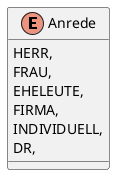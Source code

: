 @startuml
enum Anrede {
    HERR,
    FRAU,
    EHELEUTE,
    FIRMA,
    INDIVIDUELL,
    DR,
}
@enduml
